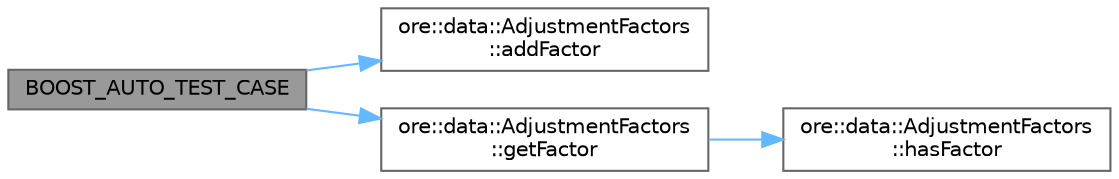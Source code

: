 digraph "BOOST_AUTO_TEST_CASE"
{
 // INTERACTIVE_SVG=YES
 // LATEX_PDF_SIZE
  bgcolor="transparent";
  edge [fontname=Helvetica,fontsize=10,labelfontname=Helvetica,labelfontsize=10];
  node [fontname=Helvetica,fontsize=10,shape=box,height=0.2,width=0.4];
  rankdir="LR";
  Node1 [label="BOOST_AUTO_TEST_CASE",height=0.2,width=0.4,color="gray40", fillcolor="grey60", style="filled", fontcolor="black",tooltip=" "];
  Node1 -> Node2 [color="steelblue1",style="solid"];
  Node2 [label="ore::data::AdjustmentFactors\l::addFactor",height=0.2,width=0.4,color="grey40", fillcolor="white", style="filled",URL="$classore_1_1data_1_1_adjustment_factors.html#abc9fd846ca5193eba89e7ae1b85309fc",tooltip="Add an adjustment factor."];
  Node1 -> Node3 [color="steelblue1",style="solid"];
  Node3 [label="ore::data::AdjustmentFactors\l::getFactor",height=0.2,width=0.4,color="grey40", fillcolor="white", style="filled",URL="$classore_1_1data_1_1_adjustment_factors.html#a05583ba7a4148ed250bcc4a9984b1647",tooltip="Returns the adjustment factor for a name on a given date."];
  Node3 -> Node4 [color="steelblue1",style="solid"];
  Node4 [label="ore::data::AdjustmentFactors\l::hasFactor",height=0.2,width=0.4,color="grey40", fillcolor="white", style="filled",URL="$classore_1_1data_1_1_adjustment_factors.html#aed5d7fc09406d0033c4ed4c1fcf29153",tooltip="Check if we have any adjustment factors for a name."];
}
